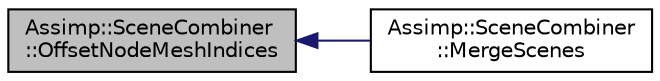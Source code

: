 digraph "Assimp::SceneCombiner::OffsetNodeMeshIndices"
{
  edge [fontname="Helvetica",fontsize="10",labelfontname="Helvetica",labelfontsize="10"];
  node [fontname="Helvetica",fontsize="10",shape=record];
  rankdir="LR";
  Node1 [label="Assimp::SceneCombiner\l::OffsetNodeMeshIndices",height=0.2,width=0.4,color="black", fillcolor="grey75", style="filled", fontcolor="black"];
  Node1 -> Node2 [dir="back",color="midnightblue",fontsize="10",style="solid"];
  Node2 [label="Assimp::SceneCombiner\l::MergeScenes",height=0.2,width=0.4,color="black", fillcolor="white", style="filled",URL="$class_assimp_1_1_scene_combiner.html#aa829482d9eecd375cd28cb54b07b98e6"];
}
